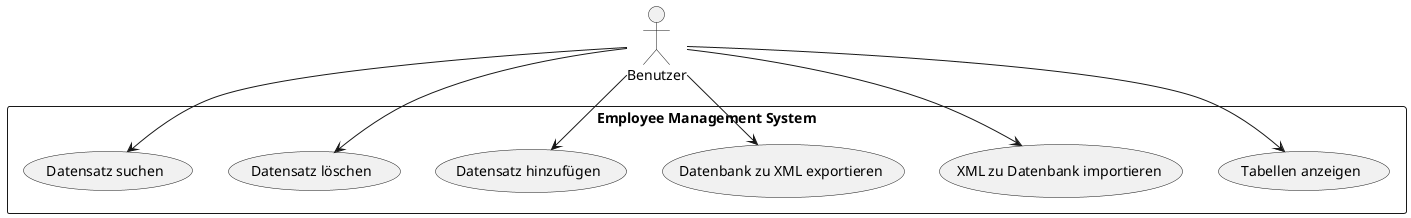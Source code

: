 @startuml
actor Benutzer

rectangle "Employee Management System" {
  usecase "Tabellen anzeigen" as UC1
  usecase "XML zu Datenbank importieren" as UC2
  usecase "Datenbank zu XML exportieren" as UC3
  usecase "Datensatz hinzufügen" as UC4
  usecase "Datensatz löschen" as UC5
  usecase "Datensatz suchen" as UC6
}

Benutzer --> UC1
Benutzer --> UC2
Benutzer --> UC3
Benutzer --> UC4
Benutzer --> UC5
Benutzer --> UC6
@enduml
